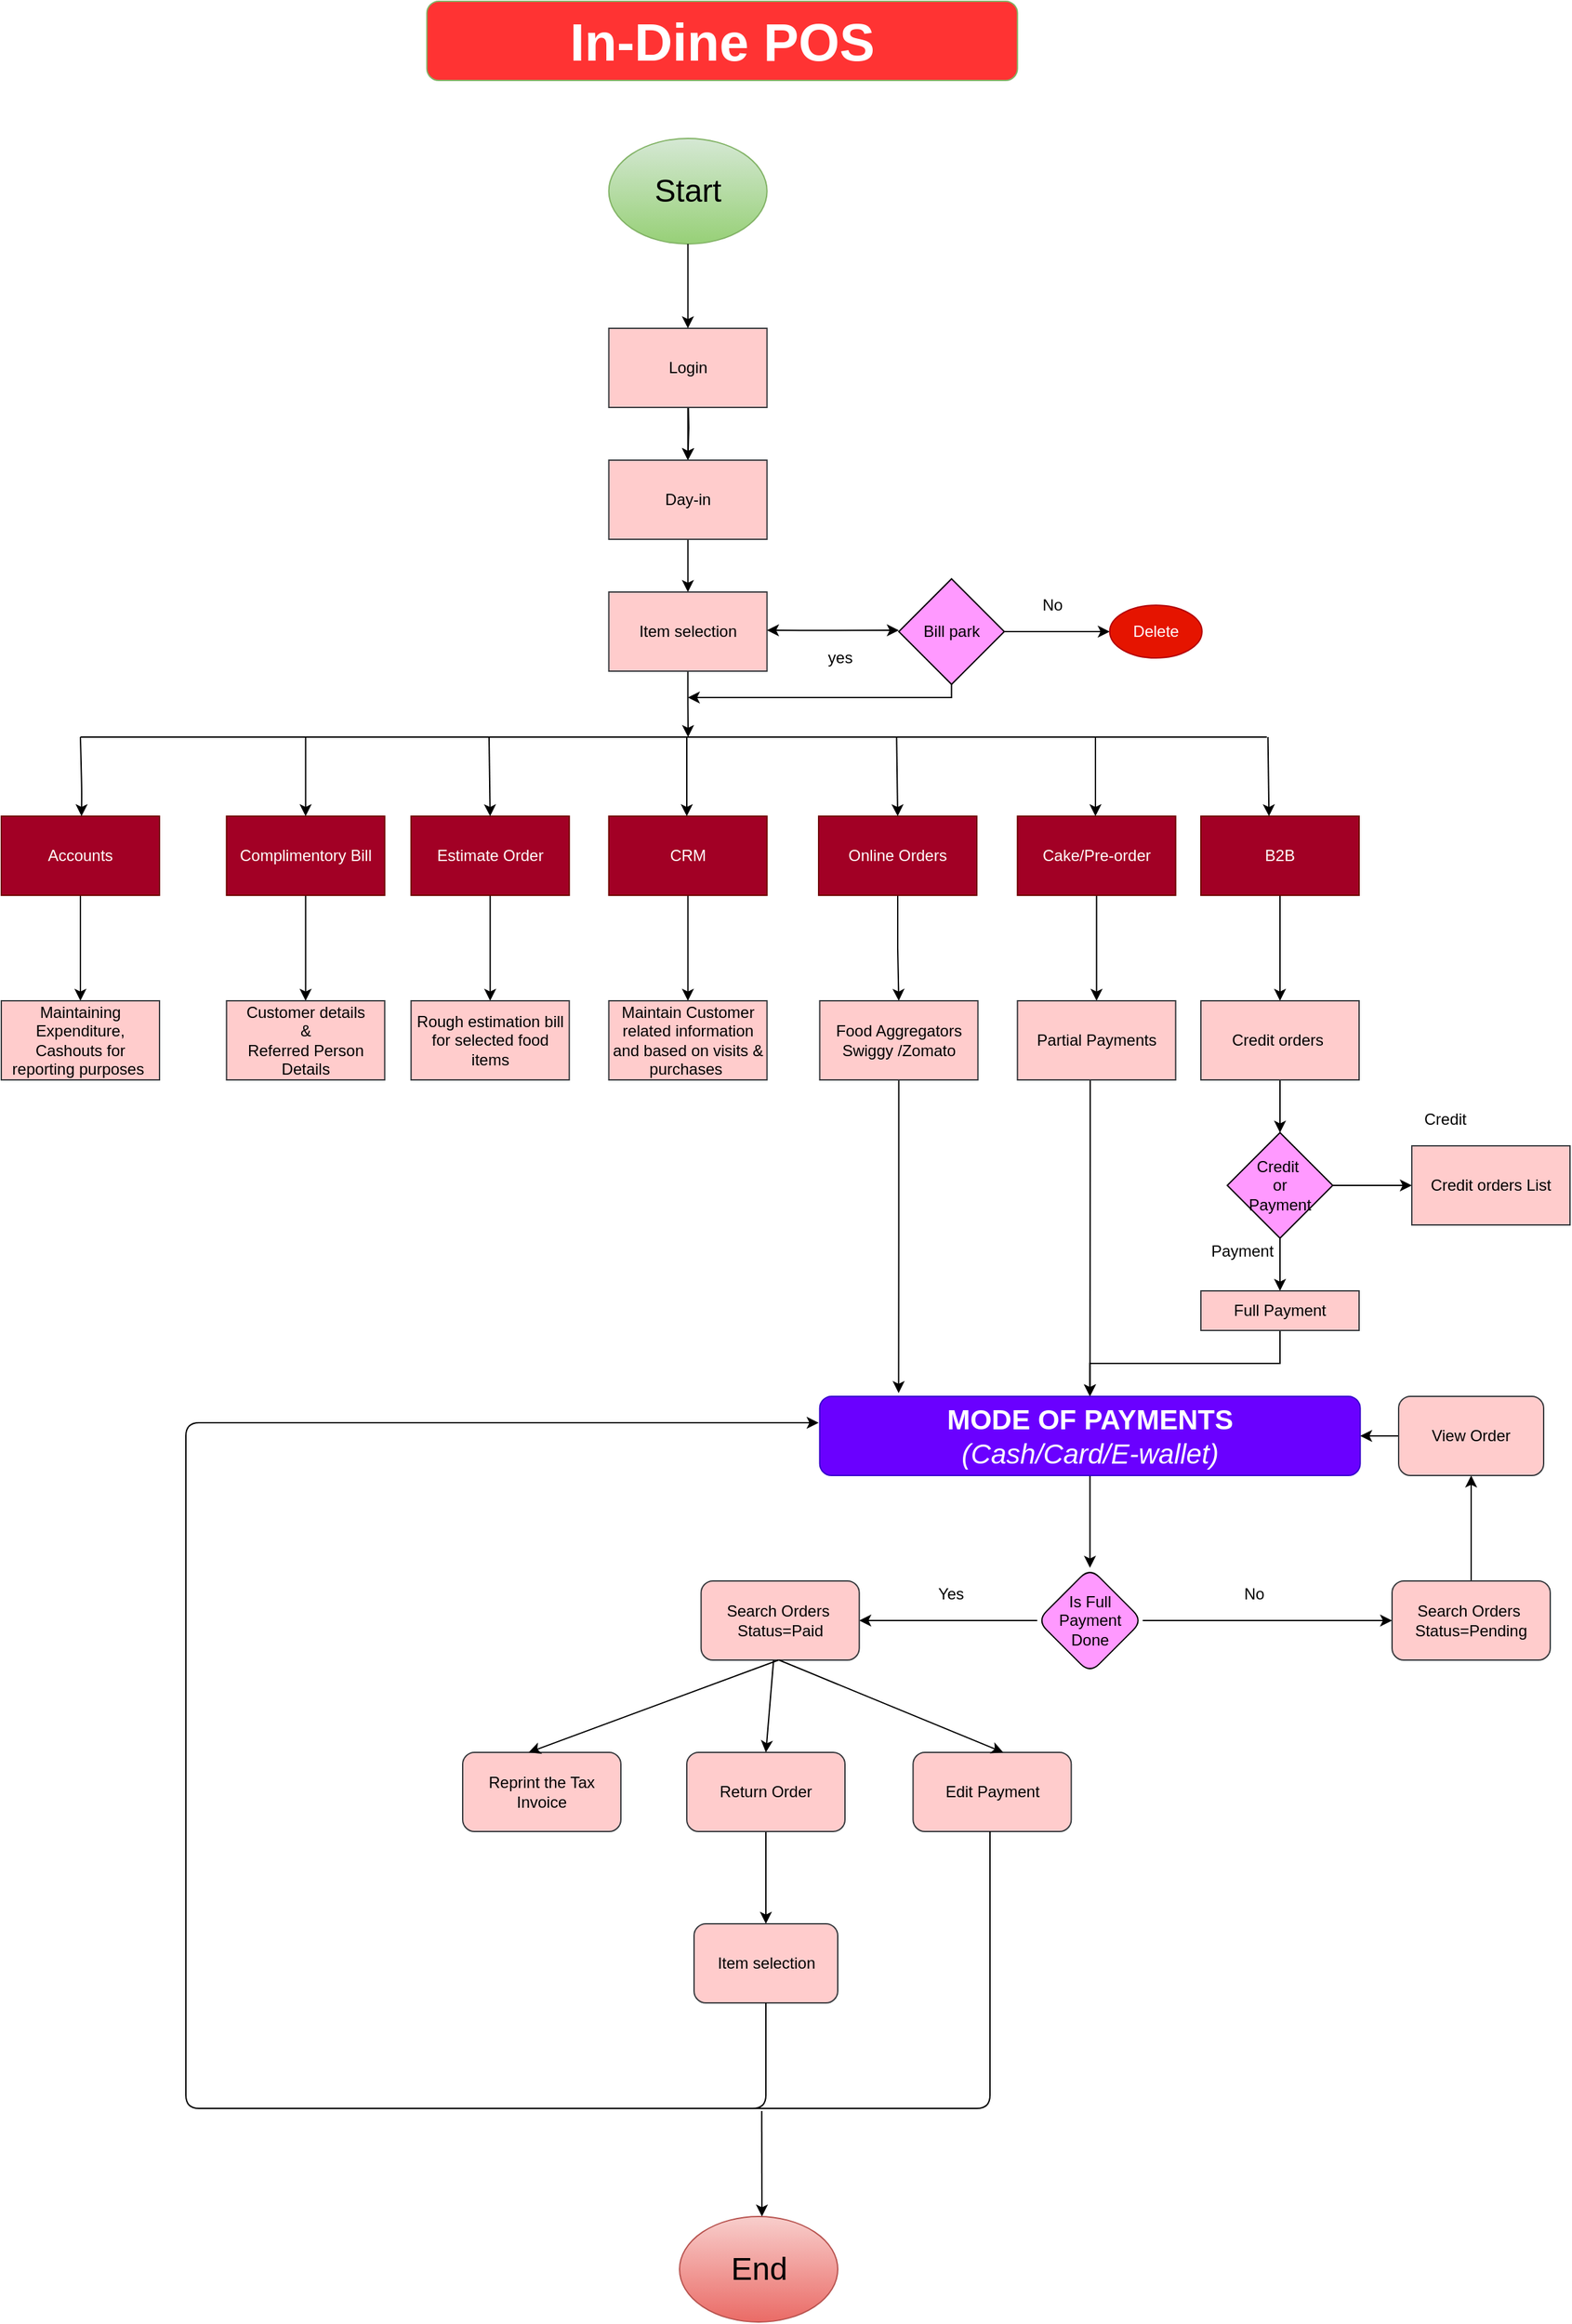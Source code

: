 <mxfile version="14.4.4" type="github">
  <diagram id="PGTwOda09oGANNpAxTz2" name="Page-1">
    <mxGraphModel dx="4737" dy="3064" grid="1" gridSize="10" guides="1" tooltips="1" connect="1" arrows="1" fold="1" page="1" pageScale="1" pageWidth="827" pageHeight="1169" math="0" shadow="0">
      <root>
        <mxCell id="0" />
        <mxCell id="1" parent="0" />
        <mxCell id="Bojr1MQls4f5MVIDZhrv-1" value="" style="edgeStyle=orthogonalEdgeStyle;rounded=0;orthogonalLoop=1;jettySize=auto;html=1;" edge="1" parent="1" target="Bojr1MQls4f5MVIDZhrv-5">
          <mxGeometry relative="1" as="geometry">
            <mxPoint x="-99" y="-830" as="sourcePoint" />
          </mxGeometry>
        </mxCell>
        <mxCell id="Bojr1MQls4f5MVIDZhrv-2" value="" style="edgeStyle=none;orthogonalLoop=1;jettySize=auto;html=1;fontSize=40;" edge="1" parent="1" source="Bojr1MQls4f5MVIDZhrv-3" target="Bojr1MQls4f5MVIDZhrv-5">
          <mxGeometry relative="1" as="geometry" />
        </mxCell>
        <mxCell id="Bojr1MQls4f5MVIDZhrv-3" value="Login" style="rounded=0;whiteSpace=wrap;html=1;fillColor=#ffcccc;strokeColor=#36393d;" vertex="1" parent="1">
          <mxGeometry x="-159.17" y="-880" width="120" height="60" as="geometry" />
        </mxCell>
        <mxCell id="Bojr1MQls4f5MVIDZhrv-4" value="" style="edgeStyle=orthogonalEdgeStyle;rounded=0;orthogonalLoop=1;jettySize=auto;html=1;entryX=0.5;entryY=0;entryDx=0;entryDy=0;" edge="1" parent="1" source="Bojr1MQls4f5MVIDZhrv-5" target="Bojr1MQls4f5MVIDZhrv-7">
          <mxGeometry relative="1" as="geometry">
            <mxPoint x="-99.17" y="-700.0" as="targetPoint" />
          </mxGeometry>
        </mxCell>
        <mxCell id="Bojr1MQls4f5MVIDZhrv-5" value="Day-in" style="rounded=0;whiteSpace=wrap;html=1;fillColor=#ffcccc;strokeColor=#36393d;" vertex="1" parent="1">
          <mxGeometry x="-159.17" y="-780" width="120" height="60" as="geometry" />
        </mxCell>
        <mxCell id="Bojr1MQls4f5MVIDZhrv-6" value="" style="edgeStyle=orthogonalEdgeStyle;rounded=0;orthogonalLoop=1;jettySize=auto;html=1;" edge="1" parent="1" source="Bojr1MQls4f5MVIDZhrv-7">
          <mxGeometry relative="1" as="geometry">
            <mxPoint x="-99" y="-570" as="targetPoint" />
          </mxGeometry>
        </mxCell>
        <mxCell id="Bojr1MQls4f5MVIDZhrv-7" value="Item selection" style="rounded=0;whiteSpace=wrap;html=1;fillColor=#ffcccc;strokeColor=#36393d;" vertex="1" parent="1">
          <mxGeometry x="-159.17" y="-680" width="120" height="60" as="geometry" />
        </mxCell>
        <mxCell id="Bojr1MQls4f5MVIDZhrv-8" value="" style="edgeStyle=orthogonalEdgeStyle;rounded=0;orthogonalLoop=1;jettySize=auto;html=1;" edge="1" parent="1" source="Bojr1MQls4f5MVIDZhrv-9" target="Bojr1MQls4f5MVIDZhrv-38">
          <mxGeometry relative="1" as="geometry" />
        </mxCell>
        <mxCell id="Bojr1MQls4f5MVIDZhrv-9" value="Complimentory Bill" style="rounded=0;whiteSpace=wrap;html=1;fillColor=#a20025;strokeColor=#6F0000;fontColor=#ffffff;" vertex="1" parent="1">
          <mxGeometry x="-449.17" y="-510" width="120" height="60" as="geometry" />
        </mxCell>
        <mxCell id="Bojr1MQls4f5MVIDZhrv-10" value="" style="edgeStyle=orthogonalEdgeStyle;rounded=0;orthogonalLoop=1;jettySize=auto;html=1;" edge="1" parent="1" source="Bojr1MQls4f5MVIDZhrv-11" target="Bojr1MQls4f5MVIDZhrv-37">
          <mxGeometry relative="1" as="geometry" />
        </mxCell>
        <mxCell id="Bojr1MQls4f5MVIDZhrv-11" value="Accounts" style="rounded=0;whiteSpace=wrap;html=1;fillColor=#a20025;strokeColor=#6F0000;fontColor=#ffffff;" vertex="1" parent="1">
          <mxGeometry x="-620" y="-510" width="120" height="60" as="geometry" />
        </mxCell>
        <mxCell id="Bojr1MQls4f5MVIDZhrv-12" value="" style="edgeStyle=orthogonalEdgeStyle;rounded=0;orthogonalLoop=1;jettySize=auto;html=1;" edge="1" parent="1" source="Bojr1MQls4f5MVIDZhrv-13" target="Bojr1MQls4f5MVIDZhrv-40">
          <mxGeometry relative="1" as="geometry" />
        </mxCell>
        <mxCell id="Bojr1MQls4f5MVIDZhrv-13" value="CRM" style="rounded=0;whiteSpace=wrap;html=1;fillColor=#a20025;strokeColor=#6F0000;fontColor=#ffffff;" vertex="1" parent="1">
          <mxGeometry x="-159.17" y="-510" width="120" height="60" as="geometry" />
        </mxCell>
        <mxCell id="Bojr1MQls4f5MVIDZhrv-14" value="" style="edgeStyle=orthogonalEdgeStyle;rounded=0;orthogonalLoop=1;jettySize=auto;html=1;" edge="1" parent="1" source="Bojr1MQls4f5MVIDZhrv-15" target="Bojr1MQls4f5MVIDZhrv-39">
          <mxGeometry relative="1" as="geometry" />
        </mxCell>
        <mxCell id="Bojr1MQls4f5MVIDZhrv-15" value="Estimate Order" style="rounded=0;whiteSpace=wrap;html=1;fillColor=#a20025;strokeColor=#6F0000;fontColor=#ffffff;" vertex="1" parent="1">
          <mxGeometry x="-309.17" y="-510" width="120" height="60" as="geometry" />
        </mxCell>
        <mxCell id="Bojr1MQls4f5MVIDZhrv-16" value="" style="edgeStyle=orthogonalEdgeStyle;rounded=0;orthogonalLoop=1;jettySize=auto;html=1;" edge="1" parent="1" source="Bojr1MQls4f5MVIDZhrv-17" target="Bojr1MQls4f5MVIDZhrv-44">
          <mxGeometry relative="1" as="geometry" />
        </mxCell>
        <mxCell id="Bojr1MQls4f5MVIDZhrv-17" value="Cake/Pre-order" style="rounded=0;whiteSpace=wrap;html=1;fillColor=#a20025;strokeColor=#6F0000;fontColor=#ffffff;" vertex="1" parent="1">
          <mxGeometry x="150.83" y="-510" width="120" height="60" as="geometry" />
        </mxCell>
        <mxCell id="Bojr1MQls4f5MVIDZhrv-18" value="" style="edgeStyle=orthogonalEdgeStyle;rounded=0;orthogonalLoop=1;jettySize=auto;html=1;" edge="1" parent="1" source="Bojr1MQls4f5MVIDZhrv-19" target="Bojr1MQls4f5MVIDZhrv-42">
          <mxGeometry relative="1" as="geometry" />
        </mxCell>
        <mxCell id="Bojr1MQls4f5MVIDZhrv-19" value="Online Orders" style="rounded=0;whiteSpace=wrap;html=1;fillColor=#a20025;strokeColor=#6F0000;fontColor=#ffffff;" vertex="1" parent="1">
          <mxGeometry y="-510" width="120" height="60" as="geometry" />
        </mxCell>
        <mxCell id="Bojr1MQls4f5MVIDZhrv-20" value="" style="edgeStyle=orthogonalEdgeStyle;rounded=0;orthogonalLoop=1;jettySize=auto;html=1;" edge="1" parent="1" source="Bojr1MQls4f5MVIDZhrv-21" target="Bojr1MQls4f5MVIDZhrv-46">
          <mxGeometry relative="1" as="geometry" />
        </mxCell>
        <mxCell id="Bojr1MQls4f5MVIDZhrv-21" value="B2B" style="rounded=0;whiteSpace=wrap;html=1;fillColor=#a20025;strokeColor=#6F0000;fontColor=#ffffff;" vertex="1" parent="1">
          <mxGeometry x="290" y="-510" width="120" height="60" as="geometry" />
        </mxCell>
        <mxCell id="Bojr1MQls4f5MVIDZhrv-22" value="" style="endArrow=none;html=1;" edge="1" parent="1">
          <mxGeometry width="50" height="50" relative="1" as="geometry">
            <mxPoint x="340" y="-570" as="sourcePoint" />
            <mxPoint x="-560" y="-570" as="targetPoint" />
          </mxGeometry>
        </mxCell>
        <mxCell id="Bojr1MQls4f5MVIDZhrv-23" value="" style="endArrow=classic;html=1;entryX=0.5;entryY=0;entryDx=0;entryDy=0;" edge="1" parent="1">
          <mxGeometry width="50" height="50" relative="1" as="geometry">
            <mxPoint x="-560" y="-570" as="sourcePoint" />
            <mxPoint x="-559.17" y="-510" as="targetPoint" />
            <Array as="points">
              <mxPoint x="-559" y="-530" />
            </Array>
          </mxGeometry>
        </mxCell>
        <mxCell id="Bojr1MQls4f5MVIDZhrv-24" value="" style="endArrow=classic;html=1;entryX=0.5;entryY=0;entryDx=0;entryDy=0;" edge="1" parent="1" target="Bojr1MQls4f5MVIDZhrv-9">
          <mxGeometry width="50" height="50" relative="1" as="geometry">
            <mxPoint x="-389.17" y="-570" as="sourcePoint" />
            <mxPoint x="-530" y="-510" as="targetPoint" />
          </mxGeometry>
        </mxCell>
        <mxCell id="Bojr1MQls4f5MVIDZhrv-25" value="" style="endArrow=classic;html=1;entryX=0.5;entryY=0;entryDx=0;entryDy=0;" edge="1" parent="1">
          <mxGeometry width="50" height="50" relative="1" as="geometry">
            <mxPoint x="-250" y="-570" as="sourcePoint" />
            <mxPoint x="-249.17" y="-510" as="targetPoint" />
          </mxGeometry>
        </mxCell>
        <mxCell id="Bojr1MQls4f5MVIDZhrv-26" value="" style="endArrow=classic;html=1;entryX=0.5;entryY=0;entryDx=0;entryDy=0;" edge="1" parent="1">
          <mxGeometry width="50" height="50" relative="1" as="geometry">
            <mxPoint x="-100" y="-570" as="sourcePoint" />
            <mxPoint x="-100" y="-510" as="targetPoint" />
          </mxGeometry>
        </mxCell>
        <mxCell id="Bojr1MQls4f5MVIDZhrv-27" value="" style="endArrow=classic;html=1;entryX=0.5;entryY=0;entryDx=0;entryDy=0;" edge="1" parent="1">
          <mxGeometry width="50" height="50" relative="1" as="geometry">
            <mxPoint x="59.16" y="-570" as="sourcePoint" />
            <mxPoint x="59.99" y="-510" as="targetPoint" />
          </mxGeometry>
        </mxCell>
        <mxCell id="Bojr1MQls4f5MVIDZhrv-28" value="" style="endArrow=classic;html=1;entryX=0.5;entryY=0;entryDx=0;entryDy=0;" edge="1" parent="1">
          <mxGeometry width="50" height="50" relative="1" as="geometry">
            <mxPoint x="210" y="-570" as="sourcePoint" />
            <mxPoint x="210" y="-510" as="targetPoint" />
          </mxGeometry>
        </mxCell>
        <mxCell id="Bojr1MQls4f5MVIDZhrv-29" value="" style="endArrow=classic;html=1;entryX=0.5;entryY=0;entryDx=0;entryDy=0;" edge="1" parent="1">
          <mxGeometry width="50" height="50" relative="1" as="geometry">
            <mxPoint x="340.83" y="-570" as="sourcePoint" />
            <mxPoint x="341.66" y="-510" as="targetPoint" />
          </mxGeometry>
        </mxCell>
        <mxCell id="Bojr1MQls4f5MVIDZhrv-30" value="" style="edgeStyle=orthogonalEdgeStyle;rounded=0;orthogonalLoop=1;jettySize=auto;html=1;" edge="1" parent="1" source="Bojr1MQls4f5MVIDZhrv-32">
          <mxGeometry relative="1" as="geometry">
            <mxPoint x="-99.17" y="-600" as="targetPoint" />
            <Array as="points">
              <mxPoint x="100.83" y="-600" />
              <mxPoint x="-59.17" y="-600" />
            </Array>
          </mxGeometry>
        </mxCell>
        <mxCell id="Bojr1MQls4f5MVIDZhrv-31" value="" style="edgeStyle=orthogonalEdgeStyle;rounded=0;orthogonalLoop=1;jettySize=auto;html=1;" edge="1" parent="1" source="Bojr1MQls4f5MVIDZhrv-32" target="Bojr1MQls4f5MVIDZhrv-34">
          <mxGeometry relative="1" as="geometry" />
        </mxCell>
        <mxCell id="Bojr1MQls4f5MVIDZhrv-32" value="&lt;font color=&quot;#000000&quot;&gt;Bill park&lt;/font&gt;" style="rhombus;whiteSpace=wrap;html=1;rounded=0;fillColor=#FF99FF;" vertex="1" parent="1">
          <mxGeometry x="60.83" y="-690" width="80" height="80" as="geometry" />
        </mxCell>
        <mxCell id="Bojr1MQls4f5MVIDZhrv-33" value="yes" style="text;html=1;align=center;verticalAlign=middle;resizable=0;points=[];autosize=1;" vertex="1" parent="1">
          <mxGeometry x="0.83" y="-640" width="30" height="20" as="geometry" />
        </mxCell>
        <mxCell id="Bojr1MQls4f5MVIDZhrv-34" value="Delete" style="ellipse;whiteSpace=wrap;html=1;rounded=0;fillColor=#e51400;strokeColor=#B20000;fontColor=#ffffff;" vertex="1" parent="1">
          <mxGeometry x="220.83" y="-670" width="70" height="40" as="geometry" />
        </mxCell>
        <mxCell id="Bojr1MQls4f5MVIDZhrv-35" value="No" style="text;html=1;align=center;verticalAlign=middle;resizable=0;points=[];autosize=1;" vertex="1" parent="1">
          <mxGeometry x="161.66" y="-680" width="30" height="20" as="geometry" />
        </mxCell>
        <mxCell id="Bojr1MQls4f5MVIDZhrv-36" value="" style="endArrow=classic;startArrow=classic;html=1;" edge="1" parent="1">
          <mxGeometry width="50" height="50" relative="1" as="geometry">
            <mxPoint x="-39.17" y="-651" as="sourcePoint" />
            <mxPoint x="60.83" y="-651" as="targetPoint" />
            <Array as="points">
              <mxPoint x="-4.17" y="-650.83" />
            </Array>
          </mxGeometry>
        </mxCell>
        <mxCell id="Bojr1MQls4f5MVIDZhrv-37" value="Maintaining Expenditure, Cashouts for reporting purposes&amp;nbsp;" style="rounded=0;whiteSpace=wrap;html=1;fillColor=#ffcccc;strokeColor=#36393d;" vertex="1" parent="1">
          <mxGeometry x="-620" y="-370" width="120" height="60" as="geometry" />
        </mxCell>
        <mxCell id="Bojr1MQls4f5MVIDZhrv-38" value="Customer details&lt;br&gt;&amp;amp;&lt;br&gt;Referred Person Details" style="rounded=0;whiteSpace=wrap;html=1;fillColor=#ffcccc;strokeColor=#36393d;" vertex="1" parent="1">
          <mxGeometry x="-449.17" y="-370" width="120" height="60" as="geometry" />
        </mxCell>
        <mxCell id="Bojr1MQls4f5MVIDZhrv-39" value="Rough estimation bill for selected food items" style="rounded=0;whiteSpace=wrap;html=1;fillColor=#ffcccc;strokeColor=#36393d;" vertex="1" parent="1">
          <mxGeometry x="-309.17" y="-370" width="120" height="60" as="geometry" />
        </mxCell>
        <mxCell id="Bojr1MQls4f5MVIDZhrv-40" value="Maintain Customer related information and based on visits &amp;amp; purchases&amp;nbsp;" style="rounded=0;whiteSpace=wrap;html=1;fillColor=#ffcccc;strokeColor=#36393d;" vertex="1" parent="1">
          <mxGeometry x="-159.17" y="-370" width="120" height="60" as="geometry" />
        </mxCell>
        <mxCell id="Bojr1MQls4f5MVIDZhrv-41" value="" style="edgeStyle=orthogonalEdgeStyle;rounded=0;orthogonalLoop=1;jettySize=auto;html=1;entryX=0.146;entryY=-0.042;entryDx=0;entryDy=0;entryPerimeter=0;" edge="1" parent="1" source="Bojr1MQls4f5MVIDZhrv-42" target="Bojr1MQls4f5MVIDZhrv-56">
          <mxGeometry relative="1" as="geometry">
            <mxPoint x="61" y="-80" as="targetPoint" />
          </mxGeometry>
        </mxCell>
        <mxCell id="Bojr1MQls4f5MVIDZhrv-42" value="Food Aggregators&lt;br&gt;Swiggy /Zomato" style="rounded=0;whiteSpace=wrap;html=1;fillColor=#ffcccc;strokeColor=#36393d;" vertex="1" parent="1">
          <mxGeometry x="0.83" y="-370" width="120" height="60" as="geometry" />
        </mxCell>
        <mxCell id="Bojr1MQls4f5MVIDZhrv-43" value="" style="edgeStyle=orthogonalEdgeStyle;rounded=0;orthogonalLoop=1;jettySize=auto;html=1;entryX=0.5;entryY=0;entryDx=0;entryDy=0;" edge="1" parent="1" source="Bojr1MQls4f5MVIDZhrv-44" target="Bojr1MQls4f5MVIDZhrv-56">
          <mxGeometry relative="1" as="geometry">
            <mxPoint x="211" y="-90" as="targetPoint" />
            <Array as="points">
              <mxPoint x="206" y="-250" />
              <mxPoint x="206" y="-250" />
            </Array>
          </mxGeometry>
        </mxCell>
        <mxCell id="Bojr1MQls4f5MVIDZhrv-44" value="Partial Payments" style="rounded=0;whiteSpace=wrap;html=1;fillColor=#ffcccc;strokeColor=#36393d;" vertex="1" parent="1">
          <mxGeometry x="150.83" y="-370" width="120" height="60" as="geometry" />
        </mxCell>
        <mxCell id="Bojr1MQls4f5MVIDZhrv-45" value="" style="edgeStyle=orthogonalEdgeStyle;rounded=0;orthogonalLoop=1;jettySize=auto;html=1;" edge="1" parent="1" source="Bojr1MQls4f5MVIDZhrv-46" target="Bojr1MQls4f5MVIDZhrv-49">
          <mxGeometry relative="1" as="geometry" />
        </mxCell>
        <mxCell id="Bojr1MQls4f5MVIDZhrv-46" value="Credit orders&amp;nbsp;" style="rounded=0;whiteSpace=wrap;html=1;fillColor=#ffcccc;strokeColor=#36393d;" vertex="1" parent="1">
          <mxGeometry x="290" y="-370" width="120" height="60" as="geometry" />
        </mxCell>
        <mxCell id="Bojr1MQls4f5MVIDZhrv-47" value="" style="edgeStyle=orthogonalEdgeStyle;rounded=0;orthogonalLoop=1;jettySize=auto;html=1;" edge="1" parent="1" source="Bojr1MQls4f5MVIDZhrv-49" target="Bojr1MQls4f5MVIDZhrv-52">
          <mxGeometry relative="1" as="geometry" />
        </mxCell>
        <mxCell id="Bojr1MQls4f5MVIDZhrv-48" value="" style="edgeStyle=orthogonalEdgeStyle;rounded=0;orthogonalLoop=1;jettySize=auto;html=1;entryX=0;entryY=0.5;entryDx=0;entryDy=0;" edge="1" parent="1" source="Bojr1MQls4f5MVIDZhrv-49" target="Bojr1MQls4f5MVIDZhrv-50">
          <mxGeometry relative="1" as="geometry" />
        </mxCell>
        <mxCell id="Bojr1MQls4f5MVIDZhrv-49" value="Credit&amp;nbsp;&lt;br&gt;or&lt;br&gt;Payment" style="rhombus;whiteSpace=wrap;html=1;rounded=0;fillColor=#FF99FF;" vertex="1" parent="1">
          <mxGeometry x="310" y="-270" width="80" height="80" as="geometry" />
        </mxCell>
        <mxCell id="Bojr1MQls4f5MVIDZhrv-50" value="Credit orders List" style="whiteSpace=wrap;html=1;rounded=0;fillColor=#ffcccc;strokeColor=#36393d;" vertex="1" parent="1">
          <mxGeometry x="450" y="-260" width="120" height="60" as="geometry" />
        </mxCell>
        <mxCell id="Bojr1MQls4f5MVIDZhrv-51" value="" style="edgeStyle=orthogonalEdgeStyle;rounded=0;orthogonalLoop=1;jettySize=auto;html=1;" edge="1" parent="1" source="Bojr1MQls4f5MVIDZhrv-52" target="Bojr1MQls4f5MVIDZhrv-56">
          <mxGeometry relative="1" as="geometry" />
        </mxCell>
        <mxCell id="Bojr1MQls4f5MVIDZhrv-52" value="Full Payment" style="whiteSpace=wrap;html=1;rounded=0;fillColor=#ffcccc;strokeColor=#36393d;" vertex="1" parent="1">
          <mxGeometry x="290" y="-150" width="120" height="30" as="geometry" />
        </mxCell>
        <mxCell id="Bojr1MQls4f5MVIDZhrv-53" value="Payment" style="text;html=1;align=center;verticalAlign=middle;resizable=0;points=[];autosize=1;" vertex="1" parent="1">
          <mxGeometry x="290.83" y="-190" width="60" height="20" as="geometry" />
        </mxCell>
        <mxCell id="Bojr1MQls4f5MVIDZhrv-54" value="Credit" style="text;html=1;align=center;verticalAlign=middle;resizable=0;points=[];autosize=1;" vertex="1" parent="1">
          <mxGeometry x="450" y="-290" width="50" height="20" as="geometry" />
        </mxCell>
        <mxCell id="Bojr1MQls4f5MVIDZhrv-55" value="" style="edgeStyle=orthogonalEdgeStyle;rounded=0;orthogonalLoop=1;jettySize=auto;html=1;" edge="1" parent="1" source="Bojr1MQls4f5MVIDZhrv-56" target="Bojr1MQls4f5MVIDZhrv-59">
          <mxGeometry relative="1" as="geometry" />
        </mxCell>
        <mxCell id="Bojr1MQls4f5MVIDZhrv-56" value="&lt;font style=&quot;font-size: 21px&quot;&gt;&lt;b&gt;MODE OF PAYMENTS&lt;/b&gt;&lt;br&gt;&lt;i&gt;(Cash/Card/E-wallet)&lt;/i&gt;&lt;br&gt;&lt;/font&gt;" style="rounded=1;whiteSpace=wrap;html=1;fillColor=#6a00ff;strokeColor=#3700CC;fontColor=#ffffff;" vertex="1" parent="1">
          <mxGeometry x="0.83" y="-70" width="410" height="60" as="geometry" />
        </mxCell>
        <mxCell id="Bojr1MQls4f5MVIDZhrv-57" value="" style="edgeStyle=orthogonalEdgeStyle;rounded=0;orthogonalLoop=1;jettySize=auto;html=1;" edge="1" parent="1" source="Bojr1MQls4f5MVIDZhrv-59" target="Bojr1MQls4f5MVIDZhrv-60">
          <mxGeometry relative="1" as="geometry" />
        </mxCell>
        <mxCell id="Bojr1MQls4f5MVIDZhrv-58" value="" style="edgeStyle=orthogonalEdgeStyle;rounded=0;orthogonalLoop=1;jettySize=auto;html=1;" edge="1" parent="1" source="Bojr1MQls4f5MVIDZhrv-59" target="Bojr1MQls4f5MVIDZhrv-63">
          <mxGeometry relative="1" as="geometry" />
        </mxCell>
        <mxCell id="Bojr1MQls4f5MVIDZhrv-59" value="Is Full&lt;br&gt;Payment&lt;br&gt;Done" style="rhombus;whiteSpace=wrap;html=1;rounded=1;fillColor=#FF99FF;" vertex="1" parent="1">
          <mxGeometry x="165.83" y="60" width="80" height="80" as="geometry" />
        </mxCell>
        <mxCell id="Bojr1MQls4f5MVIDZhrv-60" value="Search Orders&amp;nbsp;&lt;br&gt;Status=Paid" style="whiteSpace=wrap;html=1;rounded=1;fillColor=#ffcccc;strokeColor=#36393d;" vertex="1" parent="1">
          <mxGeometry x="-89.17" y="70" width="120" height="60" as="geometry" />
        </mxCell>
        <mxCell id="Bojr1MQls4f5MVIDZhrv-61" value="Yes" style="text;html=1;align=center;verticalAlign=middle;resizable=0;points=[];autosize=1;" vertex="1" parent="1">
          <mxGeometry x="80" y="70" width="40" height="20" as="geometry" />
        </mxCell>
        <mxCell id="Bojr1MQls4f5MVIDZhrv-62" value="" style="edgeStyle=orthogonalEdgeStyle;rounded=0;orthogonalLoop=1;jettySize=auto;html=1;" edge="1" parent="1" source="Bojr1MQls4f5MVIDZhrv-63" target="Bojr1MQls4f5MVIDZhrv-66">
          <mxGeometry relative="1" as="geometry" />
        </mxCell>
        <mxCell id="Bojr1MQls4f5MVIDZhrv-63" value="&lt;span&gt;Search Orders&amp;nbsp;&lt;/span&gt;&lt;br&gt;&lt;span&gt;Status=Pending&lt;/span&gt;" style="whiteSpace=wrap;html=1;rounded=1;fillColor=#ffcccc;strokeColor=#36393d;" vertex="1" parent="1">
          <mxGeometry x="435.0" y="70" width="120" height="60" as="geometry" />
        </mxCell>
        <mxCell id="Bojr1MQls4f5MVIDZhrv-64" value="No" style="text;html=1;align=center;verticalAlign=middle;resizable=0;points=[];autosize=1;" vertex="1" parent="1">
          <mxGeometry x="315" y="70" width="30" height="20" as="geometry" />
        </mxCell>
        <mxCell id="Bojr1MQls4f5MVIDZhrv-65" value="" style="edgeStyle=orthogonalEdgeStyle;rounded=0;orthogonalLoop=1;jettySize=auto;html=1;" edge="1" parent="1" source="Bojr1MQls4f5MVIDZhrv-66" target="Bojr1MQls4f5MVIDZhrv-56">
          <mxGeometry relative="1" as="geometry" />
        </mxCell>
        <mxCell id="Bojr1MQls4f5MVIDZhrv-66" value="View Order" style="whiteSpace=wrap;html=1;rounded=1;fillColor=#ffcccc;strokeColor=#36393d;" vertex="1" parent="1">
          <mxGeometry x="440" y="-70" width="110" height="60" as="geometry" />
        </mxCell>
        <mxCell id="Bojr1MQls4f5MVIDZhrv-67" value="Reprint the Tax Invoice" style="rounded=1;whiteSpace=wrap;html=1;fillColor=#ffcccc;strokeColor=#36393d;" vertex="1" parent="1">
          <mxGeometry x="-270" y="200" width="120" height="60" as="geometry" />
        </mxCell>
        <mxCell id="Bojr1MQls4f5MVIDZhrv-68" value="" style="edgeStyle=orthogonalEdgeStyle;rounded=0;orthogonalLoop=1;jettySize=auto;html=1;" edge="1" parent="1" source="Bojr1MQls4f5MVIDZhrv-69" target="Bojr1MQls4f5MVIDZhrv-71">
          <mxGeometry relative="1" as="geometry" />
        </mxCell>
        <mxCell id="Bojr1MQls4f5MVIDZhrv-69" value="Return Order" style="rounded=1;whiteSpace=wrap;html=1;fillColor=#ffcccc;strokeColor=#36393d;" vertex="1" parent="1">
          <mxGeometry x="-100" y="200" width="120" height="60" as="geometry" />
        </mxCell>
        <mxCell id="Bojr1MQls4f5MVIDZhrv-70" value="Edit Payment" style="rounded=1;whiteSpace=wrap;html=1;fillColor=#ffcccc;strokeColor=#36393d;" vertex="1" parent="1">
          <mxGeometry x="71.66" y="200" width="120" height="60" as="geometry" />
        </mxCell>
        <mxCell id="Bojr1MQls4f5MVIDZhrv-71" value="Item selection" style="rounded=1;whiteSpace=wrap;html=1;fillColor=#ffcccc;strokeColor=#36393d;" vertex="1" parent="1">
          <mxGeometry x="-94.5" y="330" width="109" height="60" as="geometry" />
        </mxCell>
        <mxCell id="Bojr1MQls4f5MVIDZhrv-72" value="" style="endArrow=classic;html=1;exitX=0.5;exitY=1;exitDx=0;exitDy=0;" edge="1" parent="1" source="Bojr1MQls4f5MVIDZhrv-71">
          <mxGeometry width="50" height="50" relative="1" as="geometry">
            <mxPoint x="-30" y="390" as="sourcePoint" />
            <mxPoint y="-50" as="targetPoint" />
            <Array as="points">
              <mxPoint x="-40" y="470" />
              <mxPoint x="-480" y="470" />
              <mxPoint x="-480" y="-50" />
            </Array>
          </mxGeometry>
        </mxCell>
        <mxCell id="Bojr1MQls4f5MVIDZhrv-73" value="" style="endArrow=classic;html=1;entryX=0.417;entryY=0;entryDx=0;entryDy=0;entryPerimeter=0;" edge="1" parent="1" target="Bojr1MQls4f5MVIDZhrv-67">
          <mxGeometry width="50" height="50" relative="1" as="geometry">
            <mxPoint x="-30.42" y="130" as="sourcePoint" />
            <mxPoint x="-30.25" y="220" as="targetPoint" />
          </mxGeometry>
        </mxCell>
        <mxCell id="Bojr1MQls4f5MVIDZhrv-74" value="" style="endArrow=classic;html=1;entryX=0.5;entryY=0;entryDx=0;entryDy=0;" edge="1" parent="1" target="Bojr1MQls4f5MVIDZhrv-69">
          <mxGeometry width="50" height="50" relative="1" as="geometry">
            <mxPoint x="-34.17" y="130" as="sourcePoint" />
            <mxPoint x="-30" y="200" as="targetPoint" />
          </mxGeometry>
        </mxCell>
        <mxCell id="Bojr1MQls4f5MVIDZhrv-75" value="" style="endArrow=classic;html=1;entryX=0.57;entryY=0;entryDx=0;entryDy=0;entryPerimeter=0;" edge="1" parent="1" target="Bojr1MQls4f5MVIDZhrv-70">
          <mxGeometry width="50" height="50" relative="1" as="geometry">
            <mxPoint x="-30" y="130" as="sourcePoint" />
            <mxPoint x="38.34" y="210" as="targetPoint" />
            <Array as="points" />
          </mxGeometry>
        </mxCell>
        <mxCell id="Bojr1MQls4f5MVIDZhrv-76" value="" style="endArrow=none;html=1;" edge="1" parent="1">
          <mxGeometry width="50" height="50" relative="1" as="geometry">
            <mxPoint x="130" y="260" as="sourcePoint" />
            <mxPoint x="-70" y="470" as="targetPoint" />
            <Array as="points">
              <mxPoint x="130" y="470" />
            </Array>
          </mxGeometry>
        </mxCell>
        <mxCell id="Bojr1MQls4f5MVIDZhrv-77" value="In-Dine POS" style="rounded=1;whiteSpace=wrap;html=1;fontStyle=1;fontSize=40;strokeColor=#82b366;fillColor=#FF3333;fontColor=#FFFFFF;" vertex="1" parent="1">
          <mxGeometry x="-297.17" y="-1128" width="448" height="60" as="geometry" />
        </mxCell>
        <mxCell id="Bojr1MQls4f5MVIDZhrv-78" value="Start" style="ellipse;whiteSpace=wrap;html=1;rounded=0;fontSize=24;fillColor=#d5e8d4;strokeColor=#82b366;gradientColor=#97d077;" vertex="1" parent="1">
          <mxGeometry x="-159.17" y="-1024" width="120" height="80" as="geometry" />
        </mxCell>
        <mxCell id="Bojr1MQls4f5MVIDZhrv-79" value="" style="endArrow=classic;html=1;fontSize=24;entryX=0.5;entryY=0;entryDx=0;entryDy=0;exitX=0.5;exitY=1;exitDx=0;exitDy=0;" edge="1" parent="1" source="Bojr1MQls4f5MVIDZhrv-78" target="Bojr1MQls4f5MVIDZhrv-3">
          <mxGeometry width="50" height="50" relative="1" as="geometry">
            <mxPoint x="-88" y="-944" as="sourcePoint" />
            <mxPoint x="-54" y="-994" as="targetPoint" />
          </mxGeometry>
        </mxCell>
        <mxCell id="Bojr1MQls4f5MVIDZhrv-80" value="End" style="ellipse;whiteSpace=wrap;html=1;rounded=0;fontSize=24;fillColor=#f8cecc;strokeColor=#b85450;gradientColor=#ea6b66;" vertex="1" parent="1">
          <mxGeometry x="-105.5" y="552" width="120" height="80" as="geometry" />
        </mxCell>
        <mxCell id="Bojr1MQls4f5MVIDZhrv-81" value="" style="endArrow=classic;html=1;fontSize=24;" edge="1" parent="1">
          <mxGeometry width="50" height="50" relative="1" as="geometry">
            <mxPoint x="-43.17" y="472" as="sourcePoint" />
            <mxPoint x="-43" y="552" as="targetPoint" />
          </mxGeometry>
        </mxCell>
      </root>
    </mxGraphModel>
  </diagram>
</mxfile>

